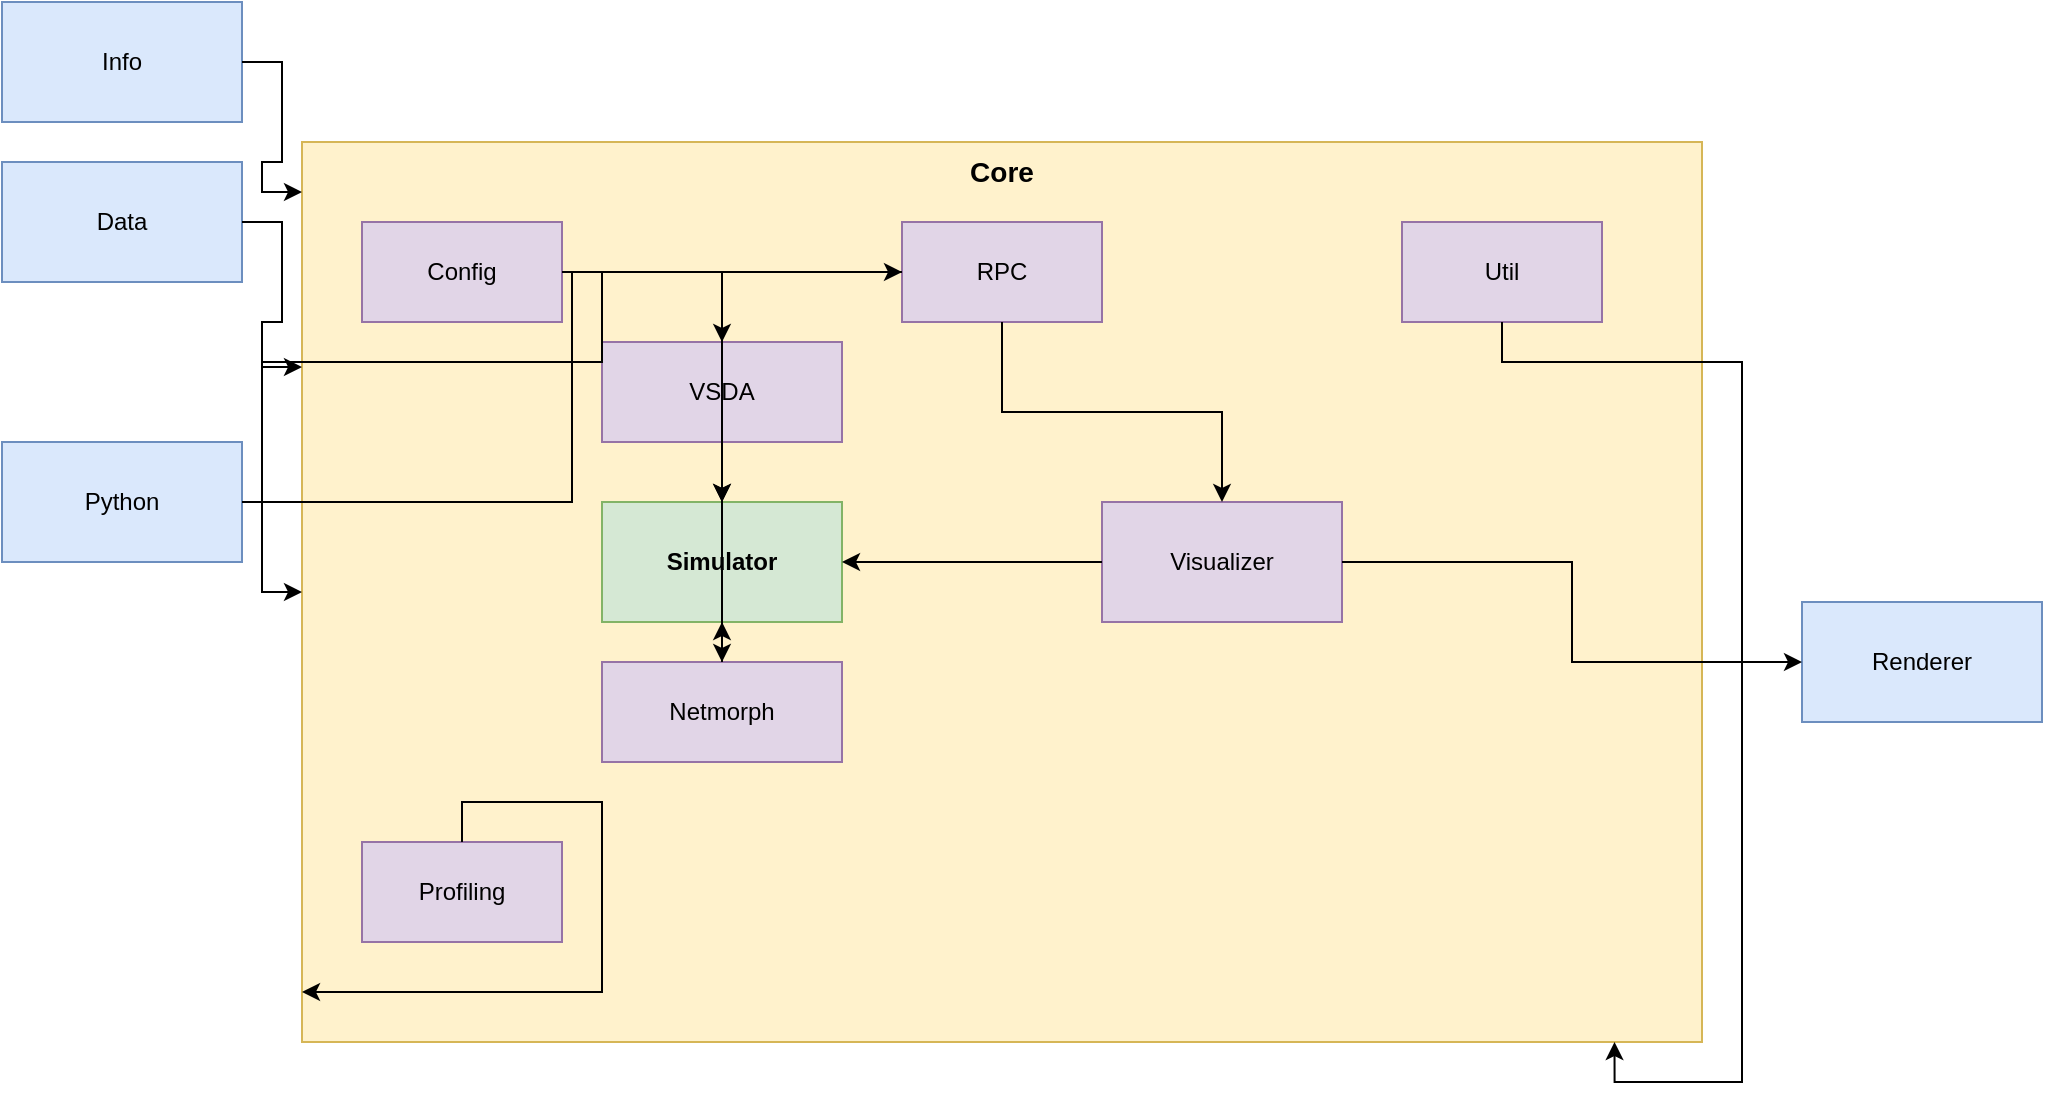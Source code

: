<mxGraphModel dx="1438" dy="790" grid="1" gridSize="10" guides="1" tooltips="1" connect="1" arrows="1" fold="1" page="1" pageScale="1" pageWidth="1654" pageHeight="1169" math="0" shadow="0">
  <root>
    <mxCell id="0" />
    <mxCell id="1" parent="0" />
    <!-- Major Components -->
    <mxCell id="core_group" value="Core" style="shape=rectangle;whiteSpace=wrap;html=1;fontStyle=1;fontSize=14;fillColor=#fff2cc;strokeColor=#d6b656;verticalAlign=top;align=center;" vertex="1" parent="1">
      <mxGeometry x="200" y="150" width="700" height="450" as="geometry" />
    </mxCell>
    <mxCell id="renderer" value="Renderer" style="shape=rectangle;whiteSpace=wrap;html=1;fillColor=#dae8fc;strokeColor=#6c8ebf;" vertex="1" parent="1">
      <mxGeometry x="950" y="380" width="120" height="60" as="geometry" />
    </mxCell>
    <mxCell id="info" value="Info" style="shape=rectangle;whiteSpace=wrap;html=1;fillColor=#dae8fc;strokeColor=#6c8ebf;" vertex="1" parent="1">
      <mxGeometry x="50" y="80" width="120" height="60" as="geometry" />
    </mxCell>
    <mxCell id="data" value="Data" style="shape=rectangle;whiteSpace=wrap;html=1;fillColor=#dae8fc;strokeColor=#6c8ebf;" vertex="1" parent="1">
      <mxGeometry x="50" y="160" width="120" height="60" as="geometry" />
    </mxCell>
    <mxCell id="python" value="Python" style="shape=rectangle;whiteSpace=wrap;html=1;fillColor=#dae8fc;strokeColor=#6c8ebf;" vertex="1" parent="1">
      <mxGeometry x="50" y="300" width="120" height="60" as="geometry" />
    </mxCell>

    <!-- Core Sub-Components -->
    <mxCell id="config" value="Config" style="shape=rectangle;whiteSpace=wrap;html=1;fillColor=#e1d5e7;strokeColor=#9673a6;" vertex="1" parent="core_group">
      <mxGeometry x="30" y="40" width="100" height="50" as="geometry" />
    </mxCell>
    <mxCell id="simulator" value="Simulator" style="shape=rectangle;whiteSpace=wrap;html=1;fontStyle=1;fillColor=#d5e8d4;strokeColor=#82b366;" vertex="1" parent="core_group">
      <mxGeometry x="150" y="180" width="120" height="60" as="geometry" />
    </mxCell>
    <mxCell id="rpc" value="RPC" style="shape=rectangle;whiteSpace=wrap;html=1;fillColor=#e1d5e7;strokeColor=#9673a6;" vertex="1" parent="core_group">
      <mxGeometry x="300" y="40" width="100" height="50" as="geometry" />
    </mxCell>
    <mxCell id="vsda" value="VSDA" style="shape=rectangle;whiteSpace=wrap;html=1;fillColor=#e1d5e7;strokeColor=#9673a6;" vertex="1" parent="core_group">
      <mxGeometry x="150" y="100" width="120" height="50" as="geometry" />
    </mxCell>
    <mxCell id="visualizer" value="Visualizer" style="shape=rectangle;whiteSpace=wrap;html=1;fillColor=#e1d5e7;strokeColor=#9673a6;" vertex="1" parent="core_group">
      <mxGeometry x="400" y="180" width="120" height="60" as="geometry" />
    </mxCell>
    <mxCell id="netmorph" value="Netmorph" style="shape=rectangle;whiteSpace=wrap;html=1;fillColor=#e1d5e7;strokeColor=#9673a6;" vertex="1" parent="core_group">
      <mxGeometry x="150" y="260" width="120" height="50" as="geometry" />
    </mxCell>
    <mxCell id="profiling" value="Profiling" style="shape=rectangle;whiteSpace=wrap;html=1;fillColor=#e1d5e7;strokeColor=#9673a6;" vertex="1" parent="core_group">
      <mxGeometry x="30" y="350" width="100" height="50" as="geometry" />
    </mxCell>
    <mxCell id="util" value="Util" style="shape=rectangle;whiteSpace=wrap;html=1;fillColor=#e1d5e7;strokeColor=#9673a6;" vertex="1" parent="core_group">
      <mxGeometry x="550" y="40" width="100" height="50" as="geometry" />
    </mxCell>
    
    <!-- Arrows / Edges -->
    <mxCell id="arrow_config_core" style="edgeStyle=orthogonalEdgeStyle;rounded=0;orthogonalLoop=1;jettySize=auto;html=1;entryX=0;entryY=0.5;exitX=1;exitY=0.5;" edge="1" parent="1" source="config" target="core_group">
      <mxGeometry relative="1" as="geometry">
          <mxPoint x="135" y="205" as="sourcePoint"/>
          <mxPoint x="200" y="205" as="targetPoint"/>
      </mxGeometry>
    </mxCell>
     <mxCell id="arrow_data_core" style="edgeStyle=orthogonalEdgeStyle;rounded=0;orthogonalLoop=1;jettySize=auto;html=1;entryX=0;entryY=0.25;exitX=1;exitY=0.5;" edge="1" parent="1" source="data" target="core_group">
      <mxGeometry relative="1" as="geometry" />
    </mxCell>
    <mxCell id="arrow_rpc_simulator" style="edgeStyle=orthogonalEdgeStyle;rounded=0;orthogonalLoop=1;jettySize=auto;html=1;" edge="1" parent="1" source="rpc" target="simulator">
      <mxGeometry relative="1" as="geometry" />
    </mxCell>
    <mxCell id="arrow_rpc_vsda" style="edgeStyle=orthogonalEdgeStyle;rounded=0;orthogonalLoop=1;jettySize=auto;html=1;" edge="1" parent="1" source="rpc" target="vsda">
      <mxGeometry relative="1" as="geometry" />
    </mxCell>
    <mxCell id="arrow_rpc_visualizer" style="edgeStyle=orthogonalEdgeStyle;rounded=0;orthogonalLoop=1;jettySize=auto;html=1;" edge="1" parent="1" source="rpc" target="visualizer">
      <mxGeometry relative="1" as="geometry" />
    </mxCell>
    <mxCell id="arrow_rpc_netmorph" style="edgeStyle=orthogonalEdgeStyle;rounded=0;orthogonalLoop=1;jettySize=auto;html=1;" edge="1" parent="1" source="rpc" target="netmorph">
      <mxGeometry relative="1" as="geometry" />
    </mxCell>
    <mxCell id="arrow_vsda_simulator" style="edgeStyle=orthogonalEdgeStyle;rounded=0;orthogonalLoop=1;jettySize=auto;html=1;" edge="1" parent="1" source="vsda" target="simulator">
      <mxGeometry relative="1" as="geometry" />
    </mxCell>
    <mxCell id="arrow_visualizer_simulator" style="edgeStyle=orthogonalEdgeStyle;rounded=0;orthogonalLoop=1;jettySize=auto;html=1;" edge="1" parent="1" source="visualizer" target="simulator">
      <mxGeometry relative="1" as="geometry" />
    </mxCell>
    <mxCell id="arrow_visualizer_renderer" style="edgeStyle=orthogonalEdgeStyle;rounded=0;orthogonalLoop=1;jettySize=auto;html=1;" edge="1" parent="1" source="visualizer" target="renderer">
      <mxGeometry relative="1" as="geometry" />
    </mxCell>
    <mxCell id="arrow_netmorph_simulator" style="edgeStyle=orthogonalEdgeStyle;rounded=0;orthogonalLoop=1;jettySize=auto;html=1;" edge="1" parent="1" source="netmorph" target="simulator">
      <mxGeometry relative="1" as="geometry" />
    </mxCell>
    <mxCell id="arrow_python_rpc" style="edgeStyle=orthogonalEdgeStyle;rounded=0;orthogonalLoop=1;jettySize=auto;html=1;entryX=0;entryY=0.5;exitX=1;exitY=0.5;" edge="1" parent="1" source="python" target="rpc">
      <mxGeometry relative="1" as="geometry" />
    </mxCell>
     <mxCell id="arrow_profiling_core" style="edgeStyle=orthogonalEdgeStyle;rounded=0;orthogonalLoop=1;jettySize=auto;html=1;exitX=0.5;exitY=0;entryX=0.05;entryY=0.9;" edge="1" parent="1" source="profiling" target="core_group">
      <mxGeometry relative="1" as="geometry" />
    </mxCell>
    <mxCell id="arrow_util_core" style="edgeStyle=orthogonalEdgeStyle;rounded=0;orthogonalLoop=1;jettySize=auto;html=1;exitX=0.5;exitY=1;entryX=0.85;entryY=0.9;" edge="1" parent="1" source="util" target="core_group">
      <mxGeometry relative="1" as="geometry" />
    </mxCell>
     <mxCell id="arrow_info_core" style="edgeStyle=orthogonalEdgeStyle;rounded=0;orthogonalLoop=1;jettySize=auto;html=1;entryX=0.05;entryY=0.1;exitX=1;exitY=0.5;" edge="1" parent="1" source="info" target="core_group">
      <mxGeometry relative="1" as="geometry" />
    </mxCell>
  </root>
</mxGraphModel>
